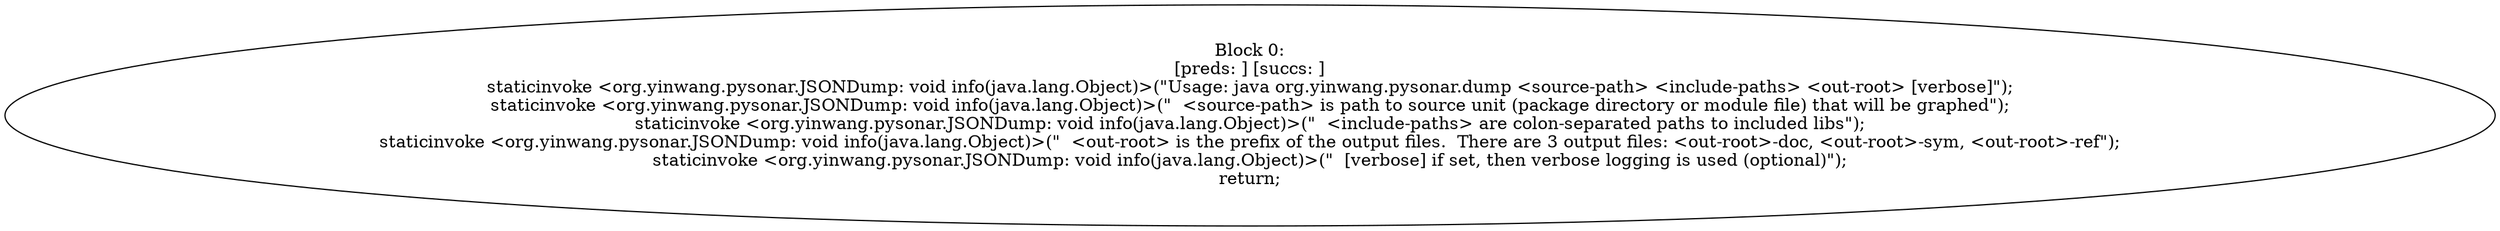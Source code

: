 digraph "unitGraph" {
    "Block 0:
[preds: ] [succs: ]
staticinvoke <org.yinwang.pysonar.JSONDump: void info(java.lang.Object)>(\"Usage: java org.yinwang.pysonar.dump <source-path> <include-paths> <out-root> [verbose]\");
staticinvoke <org.yinwang.pysonar.JSONDump: void info(java.lang.Object)>(\"  <source-path> is path to source unit (package directory or module file) that will be graphed\");
staticinvoke <org.yinwang.pysonar.JSONDump: void info(java.lang.Object)>(\"  <include-paths> are colon-separated paths to included libs\");
staticinvoke <org.yinwang.pysonar.JSONDump: void info(java.lang.Object)>(\"  <out-root> is the prefix of the output files.  There are 3 output files: <out-root>-doc, <out-root>-sym, <out-root>-ref\");
staticinvoke <org.yinwang.pysonar.JSONDump: void info(java.lang.Object)>(\"  [verbose] if set, then verbose logging is used (optional)\");
return;
"
}
